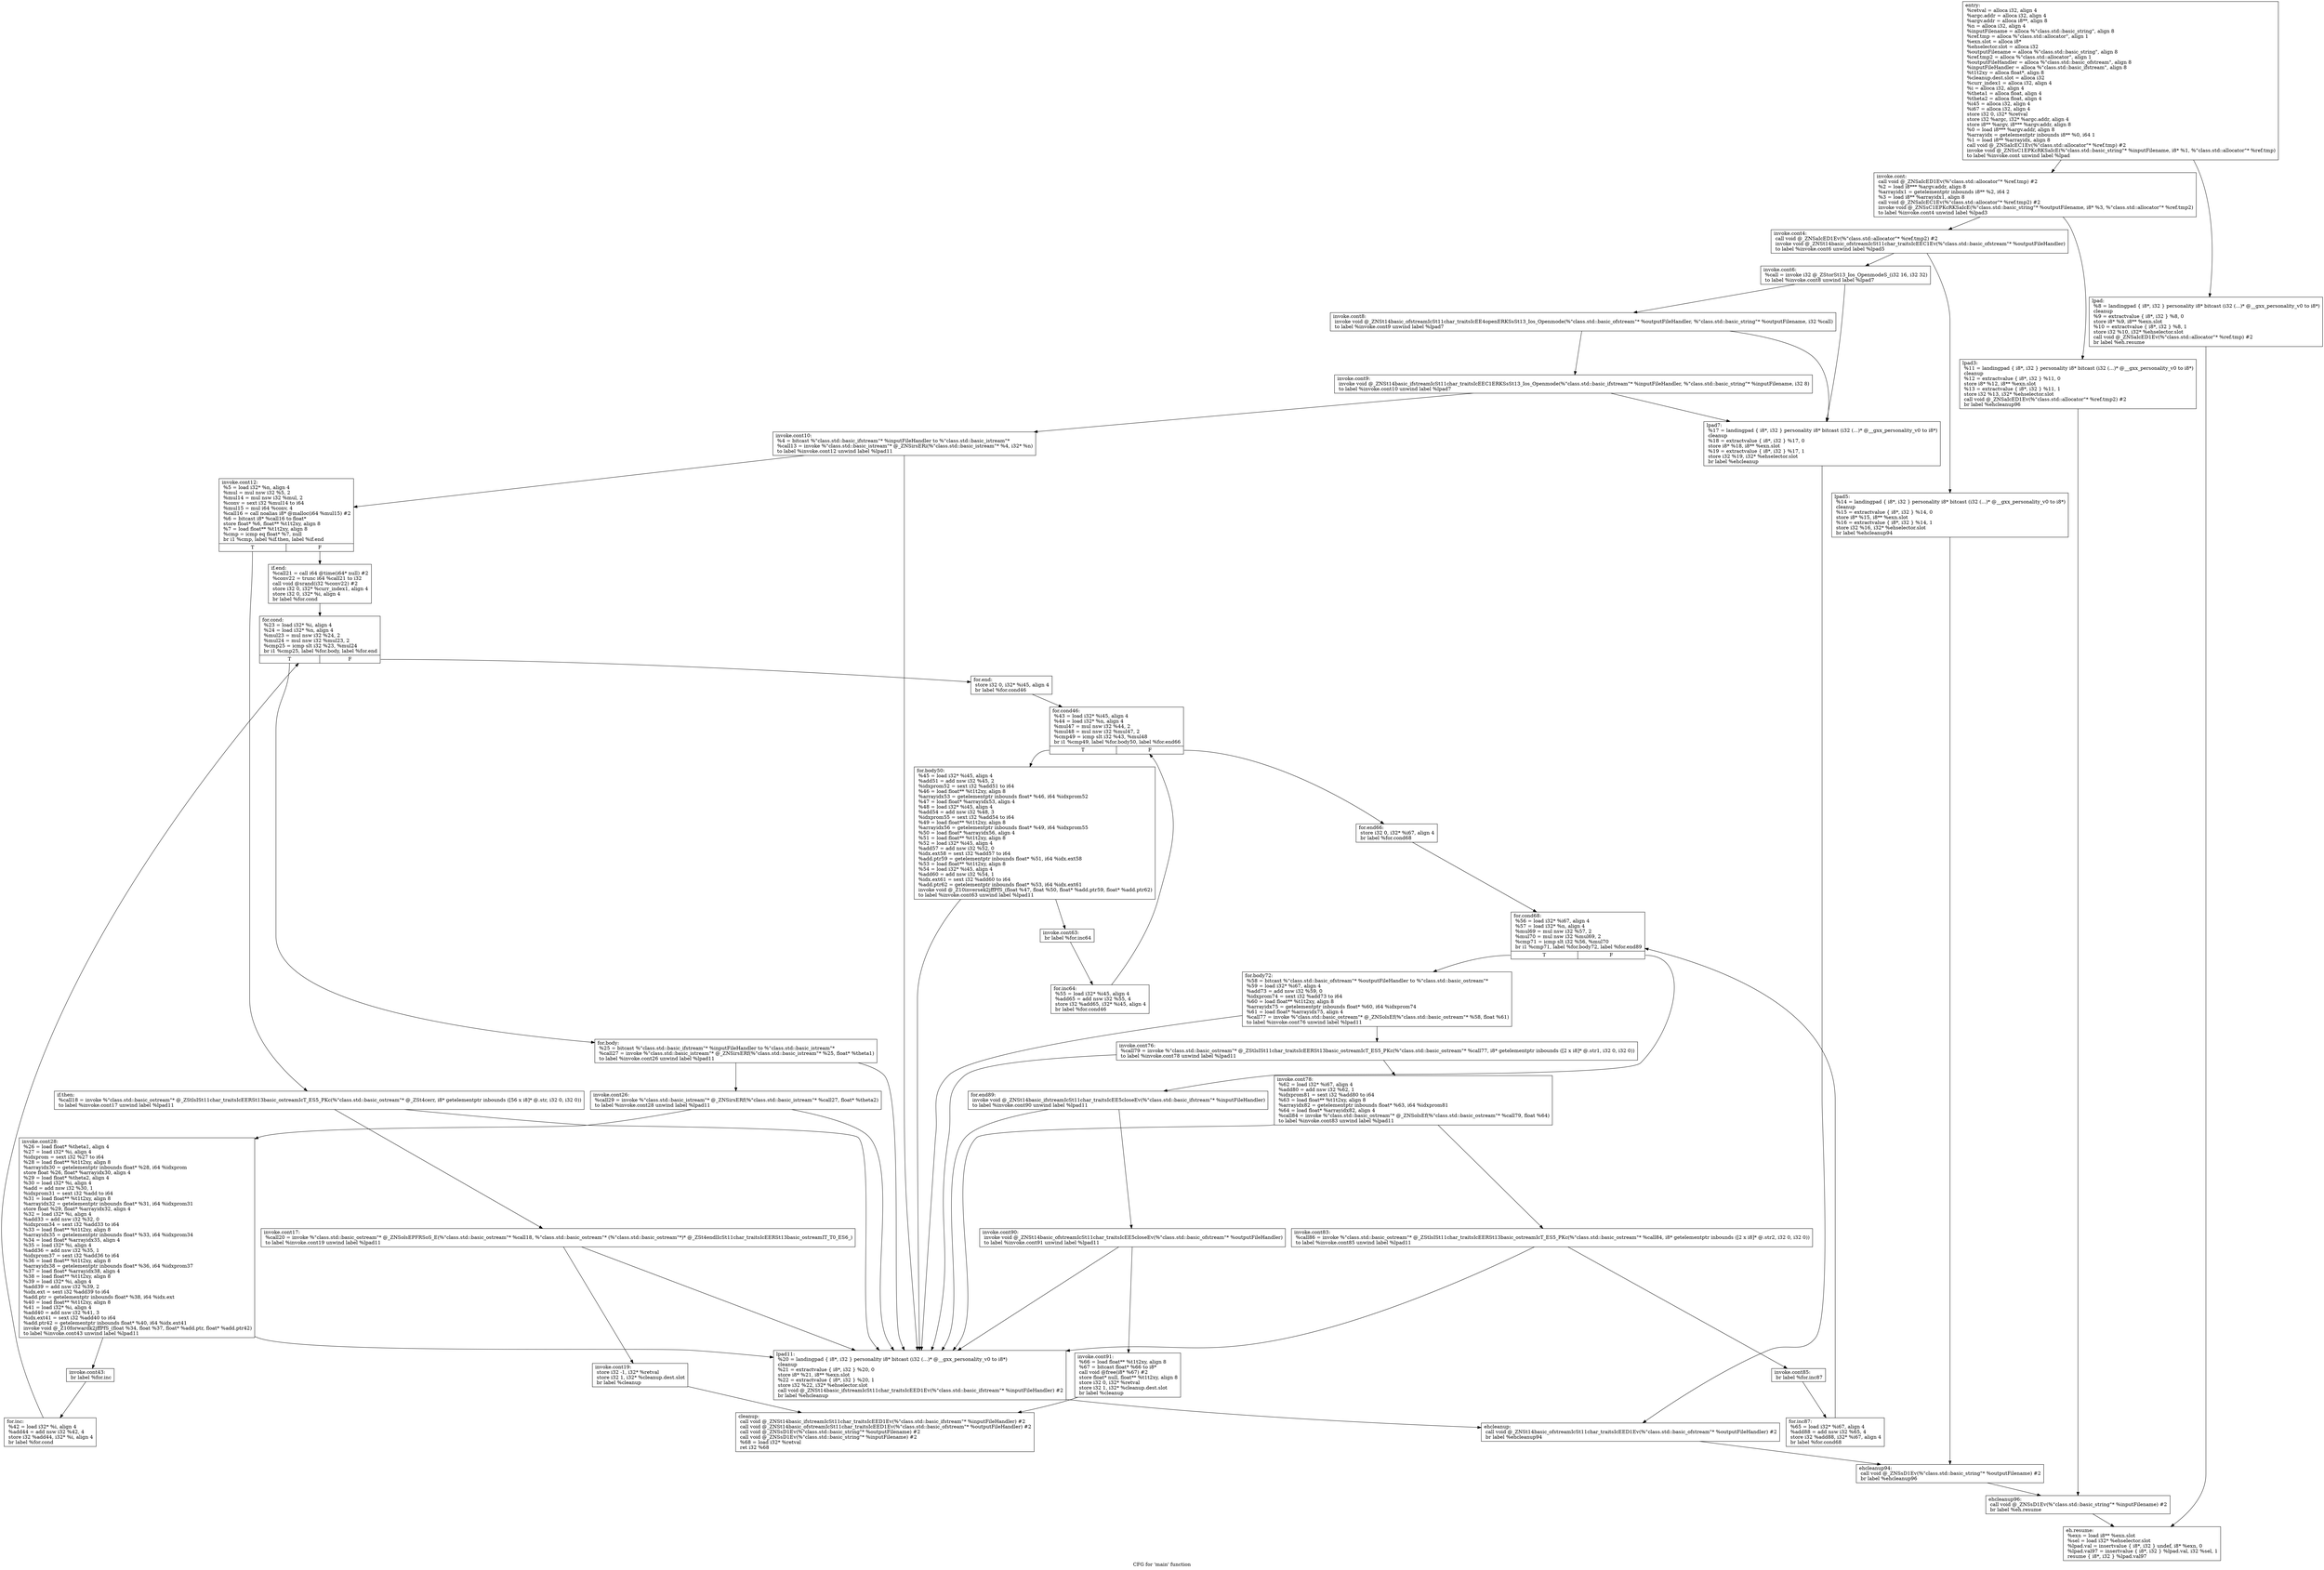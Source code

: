 digraph "CFG for 'main' function" {
	label="CFG for 'main' function";

	Node0x1e49fb0 [shape=record,label="{entry:\l  %retval = alloca i32, align 4\l  %argc.addr = alloca i32, align 4\l  %argv.addr = alloca i8**, align 8\l  %n = alloca i32, align 4\l  %inputFilename = alloca %\"class.std::basic_string\", align 8\l  %ref.tmp = alloca %\"class.std::allocator\", align 1\l  %exn.slot = alloca i8*\l  %ehselector.slot = alloca i32\l  %outputFilename = alloca %\"class.std::basic_string\", align 8\l  %ref.tmp2 = alloca %\"class.std::allocator\", align 1\l  %outputFileHandler = alloca %\"class.std::basic_ofstream\", align 8\l  %inputFileHandler = alloca %\"class.std::basic_ifstream\", align 8\l  %t1t2xy = alloca float*, align 8\l  %cleanup.dest.slot = alloca i32\l  %curr_index1 = alloca i32, align 4\l  %i = alloca i32, align 4\l  %theta1 = alloca float, align 4\l  %theta2 = alloca float, align 4\l  %i45 = alloca i32, align 4\l  %i67 = alloca i32, align 4\l  store i32 0, i32* %retval\l  store i32 %argc, i32* %argc.addr, align 4\l  store i8** %argv, i8*** %argv.addr, align 8\l  %0 = load i8*** %argv.addr, align 8\l  %arrayidx = getelementptr inbounds i8** %0, i64 1\l  %1 = load i8** %arrayidx, align 8\l  call void @_ZNSaIcEC1Ev(%\"class.std::allocator\"* %ref.tmp) #2\l  invoke void @_ZNSsC1EPKcRKSaIcE(%\"class.std::basic_string\"* %inputFilename, i8* %1, %\"class.std::allocator\"* %ref.tmp)\l          to label %invoke.cont unwind label %lpad\l}"];
	Node0x1e49fb0 -> Node0x1e4a010;
	Node0x1e49fb0 -> Node0x1e4e800;
	Node0x1e4a010 [shape=record,label="{invoke.cont:                                      \l  call void @_ZNSaIcED1Ev(%\"class.std::allocator\"* %ref.tmp) #2\l  %2 = load i8*** %argv.addr, align 8\l  %arrayidx1 = getelementptr inbounds i8** %2, i64 2\l  %3 = load i8** %arrayidx1, align 8\l  call void @_ZNSaIcEC1Ev(%\"class.std::allocator\"* %ref.tmp2) #2\l  invoke void @_ZNSsC1EPKcRKSaIcE(%\"class.std::basic_string\"* %outputFilename, i8* %3, %\"class.std::allocator\"* %ref.tmp2)\l          to label %invoke.cont4 unwind label %lpad3\l}"];
	Node0x1e4a010 -> Node0x1e4a070;
	Node0x1e4a010 -> Node0x1e4e860;
	Node0x1e4a070 [shape=record,label="{invoke.cont4:                                     \l  call void @_ZNSaIcED1Ev(%\"class.std::allocator\"* %ref.tmp2) #2\l  invoke void @_ZNSt14basic_ofstreamIcSt11char_traitsIcEEC1Ev(%\"class.std::basic_ofstream\"* %outputFileHandler)\l          to label %invoke.cont6 unwind label %lpad5\l}"];
	Node0x1e4a070 -> Node0x1e4a0d0;
	Node0x1e4a070 -> Node0x1e4e8c0;
	Node0x1e4a0d0 [shape=record,label="{invoke.cont6:                                     \l  %call = invoke i32 @_ZStorSt13_Ios_OpenmodeS_(i32 16, i32 32)\l          to label %invoke.cont8 unwind label %lpad7\l}"];
	Node0x1e4a0d0 -> Node0x1e4a130;
	Node0x1e4a0d0 -> Node0x1e4e920;
	Node0x1e4a130 [shape=record,label="{invoke.cont8:                                     \l  invoke void @_ZNSt14basic_ofstreamIcSt11char_traitsIcEE4openERKSsSt13_Ios_Openmode(%\"class.std::basic_ofstream\"* %outputFileHandler, %\"class.std::basic_string\"* %outputFilename, i32 %call)\l          to label %invoke.cont9 unwind label %lpad7\l}"];
	Node0x1e4a130 -> Node0x1e4e5c0;
	Node0x1e4a130 -> Node0x1e4e920;
	Node0x1e4e5c0 [shape=record,label="{invoke.cont9:                                     \l  invoke void @_ZNSt14basic_ifstreamIcSt11char_traitsIcEEC1ERKSsSt13_Ios_Openmode(%\"class.std::basic_ifstream\"* %inputFileHandler, %\"class.std::basic_string\"* %inputFilename, i32 8)\l          to label %invoke.cont10 unwind label %lpad7\l}"];
	Node0x1e4e5c0 -> Node0x1e4e620;
	Node0x1e4e5c0 -> Node0x1e4e920;
	Node0x1e4e620 [shape=record,label="{invoke.cont10:                                    \l  %4 = bitcast %\"class.std::basic_ifstream\"* %inputFileHandler to %\"class.std::basic_istream\"*\l  %call13 = invoke %\"class.std::basic_istream\"* @_ZNSirsERi(%\"class.std::basic_istream\"* %4, i32* %n)\l          to label %invoke.cont12 unwind label %lpad11\l}"];
	Node0x1e4e620 -> Node0x1e4e680;
	Node0x1e4e620 -> Node0x1e4e980;
	Node0x1e4e680 [shape=record,label="{invoke.cont12:                                    \l  %5 = load i32* %n, align 4\l  %mul = mul nsw i32 %5, 2\l  %mul14 = mul nsw i32 %mul, 2\l  %conv = sext i32 %mul14 to i64\l  %mul15 = mul i64 %conv, 4\l  %call16 = call noalias i8* @malloc(i64 %mul15) #2\l  %6 = bitcast i8* %call16 to float*\l  store float* %6, float** %t1t2xy, align 8\l  %7 = load float** %t1t2xy, align 8\l  %cmp = icmp eq float* %7, null\l  br i1 %cmp, label %if.then, label %if.end\l|{<s0>T|<s1>F}}"];
	Node0x1e4e680:s0 -> Node0x1e4e6e0;
	Node0x1e4e680:s1 -> Node0x1e4e9e0;
	Node0x1e4e6e0 [shape=record,label="{if.then:                                          \l  %call18 = invoke %\"class.std::basic_ostream\"* @_ZStlsISt11char_traitsIcEERSt13basic_ostreamIcT_ES5_PKc(%\"class.std::basic_ostream\"* @_ZSt4cerr, i8* getelementptr inbounds ([56 x i8]* @.str, i32 0, i32 0))\l          to label %invoke.cont17 unwind label %lpad11\l}"];
	Node0x1e4e6e0 -> Node0x1e4e740;
	Node0x1e4e6e0 -> Node0x1e4e980;
	Node0x1e4e740 [shape=record,label="{invoke.cont17:                                    \l  %call20 = invoke %\"class.std::basic_ostream\"* @_ZNSolsEPFRSoS_E(%\"class.std::basic_ostream\"* %call18, %\"class.std::basic_ostream\"* (%\"class.std::basic_ostream\"*)* @_ZSt4endlIcSt11char_traitsIcEERSt13basic_ostreamIT_T0_ES6_)\l          to label %invoke.cont19 unwind label %lpad11\l}"];
	Node0x1e4e740 -> Node0x1e4e7a0;
	Node0x1e4e740 -> Node0x1e4e980;
	Node0x1e4e7a0 [shape=record,label="{invoke.cont19:                                    \l  store i32 -1, i32* %retval\l  store i32 1, i32* %cleanup.dest.slot\l  br label %cleanup\l}"];
	Node0x1e4e7a0 -> Node0x1e4f280;
	Node0x1e4e800 [shape=record,label="{lpad:                                             \l  %8 = landingpad \{ i8*, i32 \} personality i8* bitcast (i32 (...)* @__gxx_personality_v0 to i8*)\l          cleanup\l  %9 = extractvalue \{ i8*, i32 \} %8, 0\l  store i8* %9, i8** %exn.slot\l  %10 = extractvalue \{ i8*, i32 \} %8, 1\l  store i32 %10, i32* %ehselector.slot\l  call void @_ZNSaIcED1Ev(%\"class.std::allocator\"* %ref.tmp) #2\l  br label %eh.resume\l}"];
	Node0x1e4e800 -> Node0x1e4f400;
	Node0x1e4e860 [shape=record,label="{lpad3:                                            \l  %11 = landingpad \{ i8*, i32 \} personality i8* bitcast (i32 (...)* @__gxx_personality_v0 to i8*)\l          cleanup\l  %12 = extractvalue \{ i8*, i32 \} %11, 0\l  store i8* %12, i8** %exn.slot\l  %13 = extractvalue \{ i8*, i32 \} %11, 1\l  store i32 %13, i32* %ehselector.slot\l  call void @_ZNSaIcED1Ev(%\"class.std::allocator\"* %ref.tmp2) #2\l  br label %ehcleanup96\l}"];
	Node0x1e4e860 -> Node0x1e4f3a0;
	Node0x1e4e8c0 [shape=record,label="{lpad5:                                            \l  %14 = landingpad \{ i8*, i32 \} personality i8* bitcast (i32 (...)* @__gxx_personality_v0 to i8*)\l          cleanup\l  %15 = extractvalue \{ i8*, i32 \} %14, 0\l  store i8* %15, i8** %exn.slot\l  %16 = extractvalue \{ i8*, i32 \} %14, 1\l  store i32 %16, i32* %ehselector.slot\l  br label %ehcleanup94\l}"];
	Node0x1e4e8c0 -> Node0x1e4f340;
	Node0x1e4e920 [shape=record,label="{lpad7:                                            \l  %17 = landingpad \{ i8*, i32 \} personality i8* bitcast (i32 (...)* @__gxx_personality_v0 to i8*)\l          cleanup\l  %18 = extractvalue \{ i8*, i32 \} %17, 0\l  store i8* %18, i8** %exn.slot\l  %19 = extractvalue \{ i8*, i32 \} %17, 1\l  store i32 %19, i32* %ehselector.slot\l  br label %ehcleanup\l}"];
	Node0x1e4e920 -> Node0x1e4f2e0;
	Node0x1e4e980 [shape=record,label="{lpad11:                                           \l  %20 = landingpad \{ i8*, i32 \} personality i8* bitcast (i32 (...)* @__gxx_personality_v0 to i8*)\l          cleanup\l  %21 = extractvalue \{ i8*, i32 \} %20, 0\l  store i8* %21, i8** %exn.slot\l  %22 = extractvalue \{ i8*, i32 \} %20, 1\l  store i32 %22, i32* %ehselector.slot\l  call void @_ZNSt14basic_ifstreamIcSt11char_traitsIcEED1Ev(%\"class.std::basic_ifstream\"* %inputFileHandler) #2\l  br label %ehcleanup\l}"];
	Node0x1e4e980 -> Node0x1e4f2e0;
	Node0x1e4e9e0 [shape=record,label="{if.end:                                           \l  %call21 = call i64 @time(i64* null) #2\l  %conv22 = trunc i64 %call21 to i32\l  call void @srand(i32 %conv22) #2\l  store i32 0, i32* %curr_index1, align 4\l  store i32 0, i32* %i, align 4\l  br label %for.cond\l}"];
	Node0x1e4e9e0 -> Node0x1e4ea40;
	Node0x1e4ea40 [shape=record,label="{for.cond:                                         \l  %23 = load i32* %i, align 4\l  %24 = load i32* %n, align 4\l  %mul23 = mul nsw i32 %24, 2\l  %mul24 = mul nsw i32 %mul23, 2\l  %cmp25 = icmp slt i32 %23, %mul24\l  br i1 %cmp25, label %for.body, label %for.end\l|{<s0>T|<s1>F}}"];
	Node0x1e4ea40:s0 -> Node0x1e4eaa0;
	Node0x1e4ea40:s1 -> Node0x1e4ec80;
	Node0x1e4eaa0 [shape=record,label="{for.body:                                         \l  %25 = bitcast %\"class.std::basic_ifstream\"* %inputFileHandler to %\"class.std::basic_istream\"*\l  %call27 = invoke %\"class.std::basic_istream\"* @_ZNSirsERf(%\"class.std::basic_istream\"* %25, float* %theta1)\l          to label %invoke.cont26 unwind label %lpad11\l}"];
	Node0x1e4eaa0 -> Node0x1e4eb00;
	Node0x1e4eaa0 -> Node0x1e4e980;
	Node0x1e4eb00 [shape=record,label="{invoke.cont26:                                    \l  %call29 = invoke %\"class.std::basic_istream\"* @_ZNSirsERf(%\"class.std::basic_istream\"* %call27, float* %theta2)\l          to label %invoke.cont28 unwind label %lpad11\l}"];
	Node0x1e4eb00 -> Node0x1e4eb60;
	Node0x1e4eb00 -> Node0x1e4e980;
	Node0x1e4eb60 [shape=record,label="{invoke.cont28:                                    \l  %26 = load float* %theta1, align 4\l  %27 = load i32* %i, align 4\l  %idxprom = sext i32 %27 to i64\l  %28 = load float** %t1t2xy, align 8\l  %arrayidx30 = getelementptr inbounds float* %28, i64 %idxprom\l  store float %26, float* %arrayidx30, align 4\l  %29 = load float* %theta2, align 4\l  %30 = load i32* %i, align 4\l  %add = add nsw i32 %30, 1\l  %idxprom31 = sext i32 %add to i64\l  %31 = load float** %t1t2xy, align 8\l  %arrayidx32 = getelementptr inbounds float* %31, i64 %idxprom31\l  store float %29, float* %arrayidx32, align 4\l  %32 = load i32* %i, align 4\l  %add33 = add nsw i32 %32, 0\l  %idxprom34 = sext i32 %add33 to i64\l  %33 = load float** %t1t2xy, align 8\l  %arrayidx35 = getelementptr inbounds float* %33, i64 %idxprom34\l  %34 = load float* %arrayidx35, align 4\l  %35 = load i32* %i, align 4\l  %add36 = add nsw i32 %35, 1\l  %idxprom37 = sext i32 %add36 to i64\l  %36 = load float** %t1t2xy, align 8\l  %arrayidx38 = getelementptr inbounds float* %36, i64 %idxprom37\l  %37 = load float* %arrayidx38, align 4\l  %38 = load float** %t1t2xy, align 8\l  %39 = load i32* %i, align 4\l  %add39 = add nsw i32 %39, 2\l  %idx.ext = sext i32 %add39 to i64\l  %add.ptr = getelementptr inbounds float* %38, i64 %idx.ext\l  %40 = load float** %t1t2xy, align 8\l  %41 = load i32* %i, align 4\l  %add40 = add nsw i32 %41, 3\l  %idx.ext41 = sext i32 %add40 to i64\l  %add.ptr42 = getelementptr inbounds float* %40, i64 %idx.ext41\l  invoke void @_Z10forwardk2jffPfS_(float %34, float %37, float* %add.ptr, float* %add.ptr42)\l          to label %invoke.cont43 unwind label %lpad11\l}"];
	Node0x1e4eb60 -> Node0x1e4ebc0;
	Node0x1e4eb60 -> Node0x1e4e980;
	Node0x1e4ebc0 [shape=record,label="{invoke.cont43:                                    \l  br label %for.inc\l}"];
	Node0x1e4ebc0 -> Node0x1e4ec20;
	Node0x1e4ec20 [shape=record,label="{for.inc:                                          \l  %42 = load i32* %i, align 4\l  %add44 = add nsw i32 %42, 4\l  store i32 %add44, i32* %i, align 4\l  br label %for.cond\l}"];
	Node0x1e4ec20 -> Node0x1e4ea40;
	Node0x1e4ec80 [shape=record,label="{for.end:                                          \l  store i32 0, i32* %i45, align 4\l  br label %for.cond46\l}"];
	Node0x1e4ec80 -> Node0x1e4ece0;
	Node0x1e4ece0 [shape=record,label="{for.cond46:                                       \l  %43 = load i32* %i45, align 4\l  %44 = load i32* %n, align 4\l  %mul47 = mul nsw i32 %44, 2\l  %mul48 = mul nsw i32 %mul47, 2\l  %cmp49 = icmp slt i32 %43, %mul48\l  br i1 %cmp49, label %for.body50, label %for.end66\l|{<s0>T|<s1>F}}"];
	Node0x1e4ece0:s0 -> Node0x1e4ed40;
	Node0x1e4ece0:s1 -> Node0x1e4ee60;
	Node0x1e4ed40 [shape=record,label="{for.body50:                                       \l  %45 = load i32* %i45, align 4\l  %add51 = add nsw i32 %45, 2\l  %idxprom52 = sext i32 %add51 to i64\l  %46 = load float** %t1t2xy, align 8\l  %arrayidx53 = getelementptr inbounds float* %46, i64 %idxprom52\l  %47 = load float* %arrayidx53, align 4\l  %48 = load i32* %i45, align 4\l  %add54 = add nsw i32 %48, 3\l  %idxprom55 = sext i32 %add54 to i64\l  %49 = load float** %t1t2xy, align 8\l  %arrayidx56 = getelementptr inbounds float* %49, i64 %idxprom55\l  %50 = load float* %arrayidx56, align 4\l  %51 = load float** %t1t2xy, align 8\l  %52 = load i32* %i45, align 4\l  %add57 = add nsw i32 %52, 0\l  %idx.ext58 = sext i32 %add57 to i64\l  %add.ptr59 = getelementptr inbounds float* %51, i64 %idx.ext58\l  %53 = load float** %t1t2xy, align 8\l  %54 = load i32* %i45, align 4\l  %add60 = add nsw i32 %54, 1\l  %idx.ext61 = sext i32 %add60 to i64\l  %add.ptr62 = getelementptr inbounds float* %53, i64 %idx.ext61\l  invoke void @_Z10inversek2jffPfS_(float %47, float %50, float* %add.ptr59, float* %add.ptr62)\l          to label %invoke.cont63 unwind label %lpad11\l}"];
	Node0x1e4ed40 -> Node0x1e4eda0;
	Node0x1e4ed40 -> Node0x1e4e980;
	Node0x1e4eda0 [shape=record,label="{invoke.cont63:                                    \l  br label %for.inc64\l}"];
	Node0x1e4eda0 -> Node0x1e4ee00;
	Node0x1e4ee00 [shape=record,label="{for.inc64:                                        \l  %55 = load i32* %i45, align 4\l  %add65 = add nsw i32 %55, 4\l  store i32 %add65, i32* %i45, align 4\l  br label %for.cond46\l}"];
	Node0x1e4ee00 -> Node0x1e4ece0;
	Node0x1e4ee60 [shape=record,label="{for.end66:                                        \l  store i32 0, i32* %i67, align 4\l  br label %for.cond68\l}"];
	Node0x1e4ee60 -> Node0x1e4eec0;
	Node0x1e4eec0 [shape=record,label="{for.cond68:                                       \l  %56 = load i32* %i67, align 4\l  %57 = load i32* %n, align 4\l  %mul69 = mul nsw i32 %57, 2\l  %mul70 = mul nsw i32 %mul69, 2\l  %cmp71 = icmp slt i32 %56, %mul70\l  br i1 %cmp71, label %for.body72, label %for.end89\l|{<s0>T|<s1>F}}"];
	Node0x1e4eec0:s0 -> Node0x1e4ef20;
	Node0x1e4eec0:s1 -> Node0x1e4f160;
	Node0x1e4ef20 [shape=record,label="{for.body72:                                       \l  %58 = bitcast %\"class.std::basic_ofstream\"* %outputFileHandler to %\"class.std::basic_ostream\"*\l  %59 = load i32* %i67, align 4\l  %add73 = add nsw i32 %59, 0\l  %idxprom74 = sext i32 %add73 to i64\l  %60 = load float** %t1t2xy, align 8\l  %arrayidx75 = getelementptr inbounds float* %60, i64 %idxprom74\l  %61 = load float* %arrayidx75, align 4\l  %call77 = invoke %\"class.std::basic_ostream\"* @_ZNSolsEf(%\"class.std::basic_ostream\"* %58, float %61)\l          to label %invoke.cont76 unwind label %lpad11\l}"];
	Node0x1e4ef20 -> Node0x1e4ef80;
	Node0x1e4ef20 -> Node0x1e4e980;
	Node0x1e4ef80 [shape=record,label="{invoke.cont76:                                    \l  %call79 = invoke %\"class.std::basic_ostream\"* @_ZStlsISt11char_traitsIcEERSt13basic_ostreamIcT_ES5_PKc(%\"class.std::basic_ostream\"* %call77, i8* getelementptr inbounds ([2 x i8]* @.str1, i32 0, i32 0))\l          to label %invoke.cont78 unwind label %lpad11\l}"];
	Node0x1e4ef80 -> Node0x1e4efe0;
	Node0x1e4ef80 -> Node0x1e4e980;
	Node0x1e4efe0 [shape=record,label="{invoke.cont78:                                    \l  %62 = load i32* %i67, align 4\l  %add80 = add nsw i32 %62, 1\l  %idxprom81 = sext i32 %add80 to i64\l  %63 = load float** %t1t2xy, align 8\l  %arrayidx82 = getelementptr inbounds float* %63, i64 %idxprom81\l  %64 = load float* %arrayidx82, align 4\l  %call84 = invoke %\"class.std::basic_ostream\"* @_ZNSolsEf(%\"class.std::basic_ostream\"* %call79, float %64)\l          to label %invoke.cont83 unwind label %lpad11\l}"];
	Node0x1e4efe0 -> Node0x1e4f040;
	Node0x1e4efe0 -> Node0x1e4e980;
	Node0x1e4f040 [shape=record,label="{invoke.cont83:                                    \l  %call86 = invoke %\"class.std::basic_ostream\"* @_ZStlsISt11char_traitsIcEERSt13basic_ostreamIcT_ES5_PKc(%\"class.std::basic_ostream\"* %call84, i8* getelementptr inbounds ([2 x i8]* @.str2, i32 0, i32 0))\l          to label %invoke.cont85 unwind label %lpad11\l}"];
	Node0x1e4f040 -> Node0x1e4f0a0;
	Node0x1e4f040 -> Node0x1e4e980;
	Node0x1e4f0a0 [shape=record,label="{invoke.cont85:                                    \l  br label %for.inc87\l}"];
	Node0x1e4f0a0 -> Node0x1e4f100;
	Node0x1e4f100 [shape=record,label="{for.inc87:                                        \l  %65 = load i32* %i67, align 4\l  %add88 = add nsw i32 %65, 4\l  store i32 %add88, i32* %i67, align 4\l  br label %for.cond68\l}"];
	Node0x1e4f100 -> Node0x1e4eec0;
	Node0x1e4f160 [shape=record,label="{for.end89:                                        \l  invoke void @_ZNSt14basic_ifstreamIcSt11char_traitsIcEE5closeEv(%\"class.std::basic_ifstream\"* %inputFileHandler)\l          to label %invoke.cont90 unwind label %lpad11\l}"];
	Node0x1e4f160 -> Node0x1e4f1c0;
	Node0x1e4f160 -> Node0x1e4e980;
	Node0x1e4f1c0 [shape=record,label="{invoke.cont90:                                    \l  invoke void @_ZNSt14basic_ofstreamIcSt11char_traitsIcEE5closeEv(%\"class.std::basic_ofstream\"* %outputFileHandler)\l          to label %invoke.cont91 unwind label %lpad11\l}"];
	Node0x1e4f1c0 -> Node0x1e4f220;
	Node0x1e4f1c0 -> Node0x1e4e980;
	Node0x1e4f220 [shape=record,label="{invoke.cont91:                                    \l  %66 = load float** %t1t2xy, align 8\l  %67 = bitcast float* %66 to i8*\l  call void @free(i8* %67) #2\l  store float* null, float** %t1t2xy, align 8\l  store i32 0, i32* %retval\l  store i32 1, i32* %cleanup.dest.slot\l  br label %cleanup\l}"];
	Node0x1e4f220 -> Node0x1e4f280;
	Node0x1e4f280 [shape=record,label="{cleanup:                                          \l  call void @_ZNSt14basic_ifstreamIcSt11char_traitsIcEED1Ev(%\"class.std::basic_ifstream\"* %inputFileHandler) #2\l  call void @_ZNSt14basic_ofstreamIcSt11char_traitsIcEED1Ev(%\"class.std::basic_ofstream\"* %outputFileHandler) #2\l  call void @_ZNSsD1Ev(%\"class.std::basic_string\"* %outputFilename) #2\l  call void @_ZNSsD1Ev(%\"class.std::basic_string\"* %inputFilename) #2\l  %68 = load i32* %retval\l  ret i32 %68\l}"];
	Node0x1e4f2e0 [shape=record,label="{ehcleanup:                                        \l  call void @_ZNSt14basic_ofstreamIcSt11char_traitsIcEED1Ev(%\"class.std::basic_ofstream\"* %outputFileHandler) #2\l  br label %ehcleanup94\l}"];
	Node0x1e4f2e0 -> Node0x1e4f340;
	Node0x1e4f340 [shape=record,label="{ehcleanup94:                                      \l  call void @_ZNSsD1Ev(%\"class.std::basic_string\"* %outputFilename) #2\l  br label %ehcleanup96\l}"];
	Node0x1e4f340 -> Node0x1e4f3a0;
	Node0x1e4f3a0 [shape=record,label="{ehcleanup96:                                      \l  call void @_ZNSsD1Ev(%\"class.std::basic_string\"* %inputFilename) #2\l  br label %eh.resume\l}"];
	Node0x1e4f3a0 -> Node0x1e4f400;
	Node0x1e4f400 [shape=record,label="{eh.resume:                                        \l  %exn = load i8** %exn.slot\l  %sel = load i32* %ehselector.slot\l  %lpad.val = insertvalue \{ i8*, i32 \} undef, i8* %exn, 0\l  %lpad.val97 = insertvalue \{ i8*, i32 \} %lpad.val, i32 %sel, 1\l  resume \{ i8*, i32 \} %lpad.val97\l}"];
}
